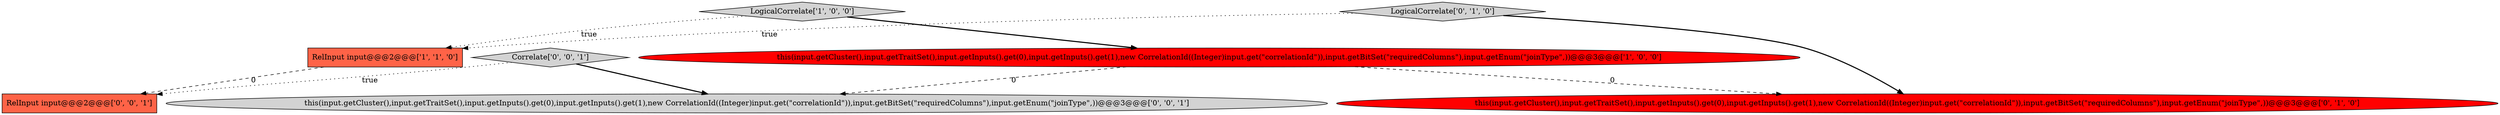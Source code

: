 digraph {
1 [style = filled, label = "RelInput input@@@2@@@['1', '1', '0']", fillcolor = tomato, shape = box image = "AAA0AAABBB1BBB"];
4 [style = filled, label = "this(input.getCluster(),input.getTraitSet(),input.getInputs().get(0),input.getInputs().get(1),new CorrelationId((Integer)input.get(\"correlationId\")),input.getBitSet(\"requiredColumns\"),input.getEnum(\"joinType\",))@@@3@@@['0', '1', '0']", fillcolor = red, shape = ellipse image = "AAA1AAABBB2BBB"];
0 [style = filled, label = "this(input.getCluster(),input.getTraitSet(),input.getInputs().get(0),input.getInputs().get(1),new CorrelationId((Integer)input.get(\"correlationId\")),input.getBitSet(\"requiredColumns\"),input.getEnum(\"joinType\",))@@@3@@@['1', '0', '0']", fillcolor = red, shape = ellipse image = "AAA1AAABBB1BBB"];
7 [style = filled, label = "this(input.getCluster(),input.getTraitSet(),input.getInputs().get(0),input.getInputs().get(1),new CorrelationId((Integer)input.get(\"correlationId\")),input.getBitSet(\"requiredColumns\"),input.getEnum(\"joinType\",))@@@3@@@['0', '0', '1']", fillcolor = lightgray, shape = ellipse image = "AAA0AAABBB3BBB"];
6 [style = filled, label = "Correlate['0', '0', '1']", fillcolor = lightgray, shape = diamond image = "AAA0AAABBB3BBB"];
2 [style = filled, label = "LogicalCorrelate['1', '0', '0']", fillcolor = lightgray, shape = diamond image = "AAA0AAABBB1BBB"];
3 [style = filled, label = "LogicalCorrelate['0', '1', '0']", fillcolor = lightgray, shape = diamond image = "AAA0AAABBB2BBB"];
5 [style = filled, label = "RelInput input@@@2@@@['0', '0', '1']", fillcolor = tomato, shape = box image = "AAA0AAABBB3BBB"];
2->0 [style = bold, label=""];
0->4 [style = dashed, label="0"];
1->5 [style = dashed, label="0"];
6->7 [style = bold, label=""];
0->7 [style = dashed, label="0"];
2->1 [style = dotted, label="true"];
3->1 [style = dotted, label="true"];
3->4 [style = bold, label=""];
6->5 [style = dotted, label="true"];
}
